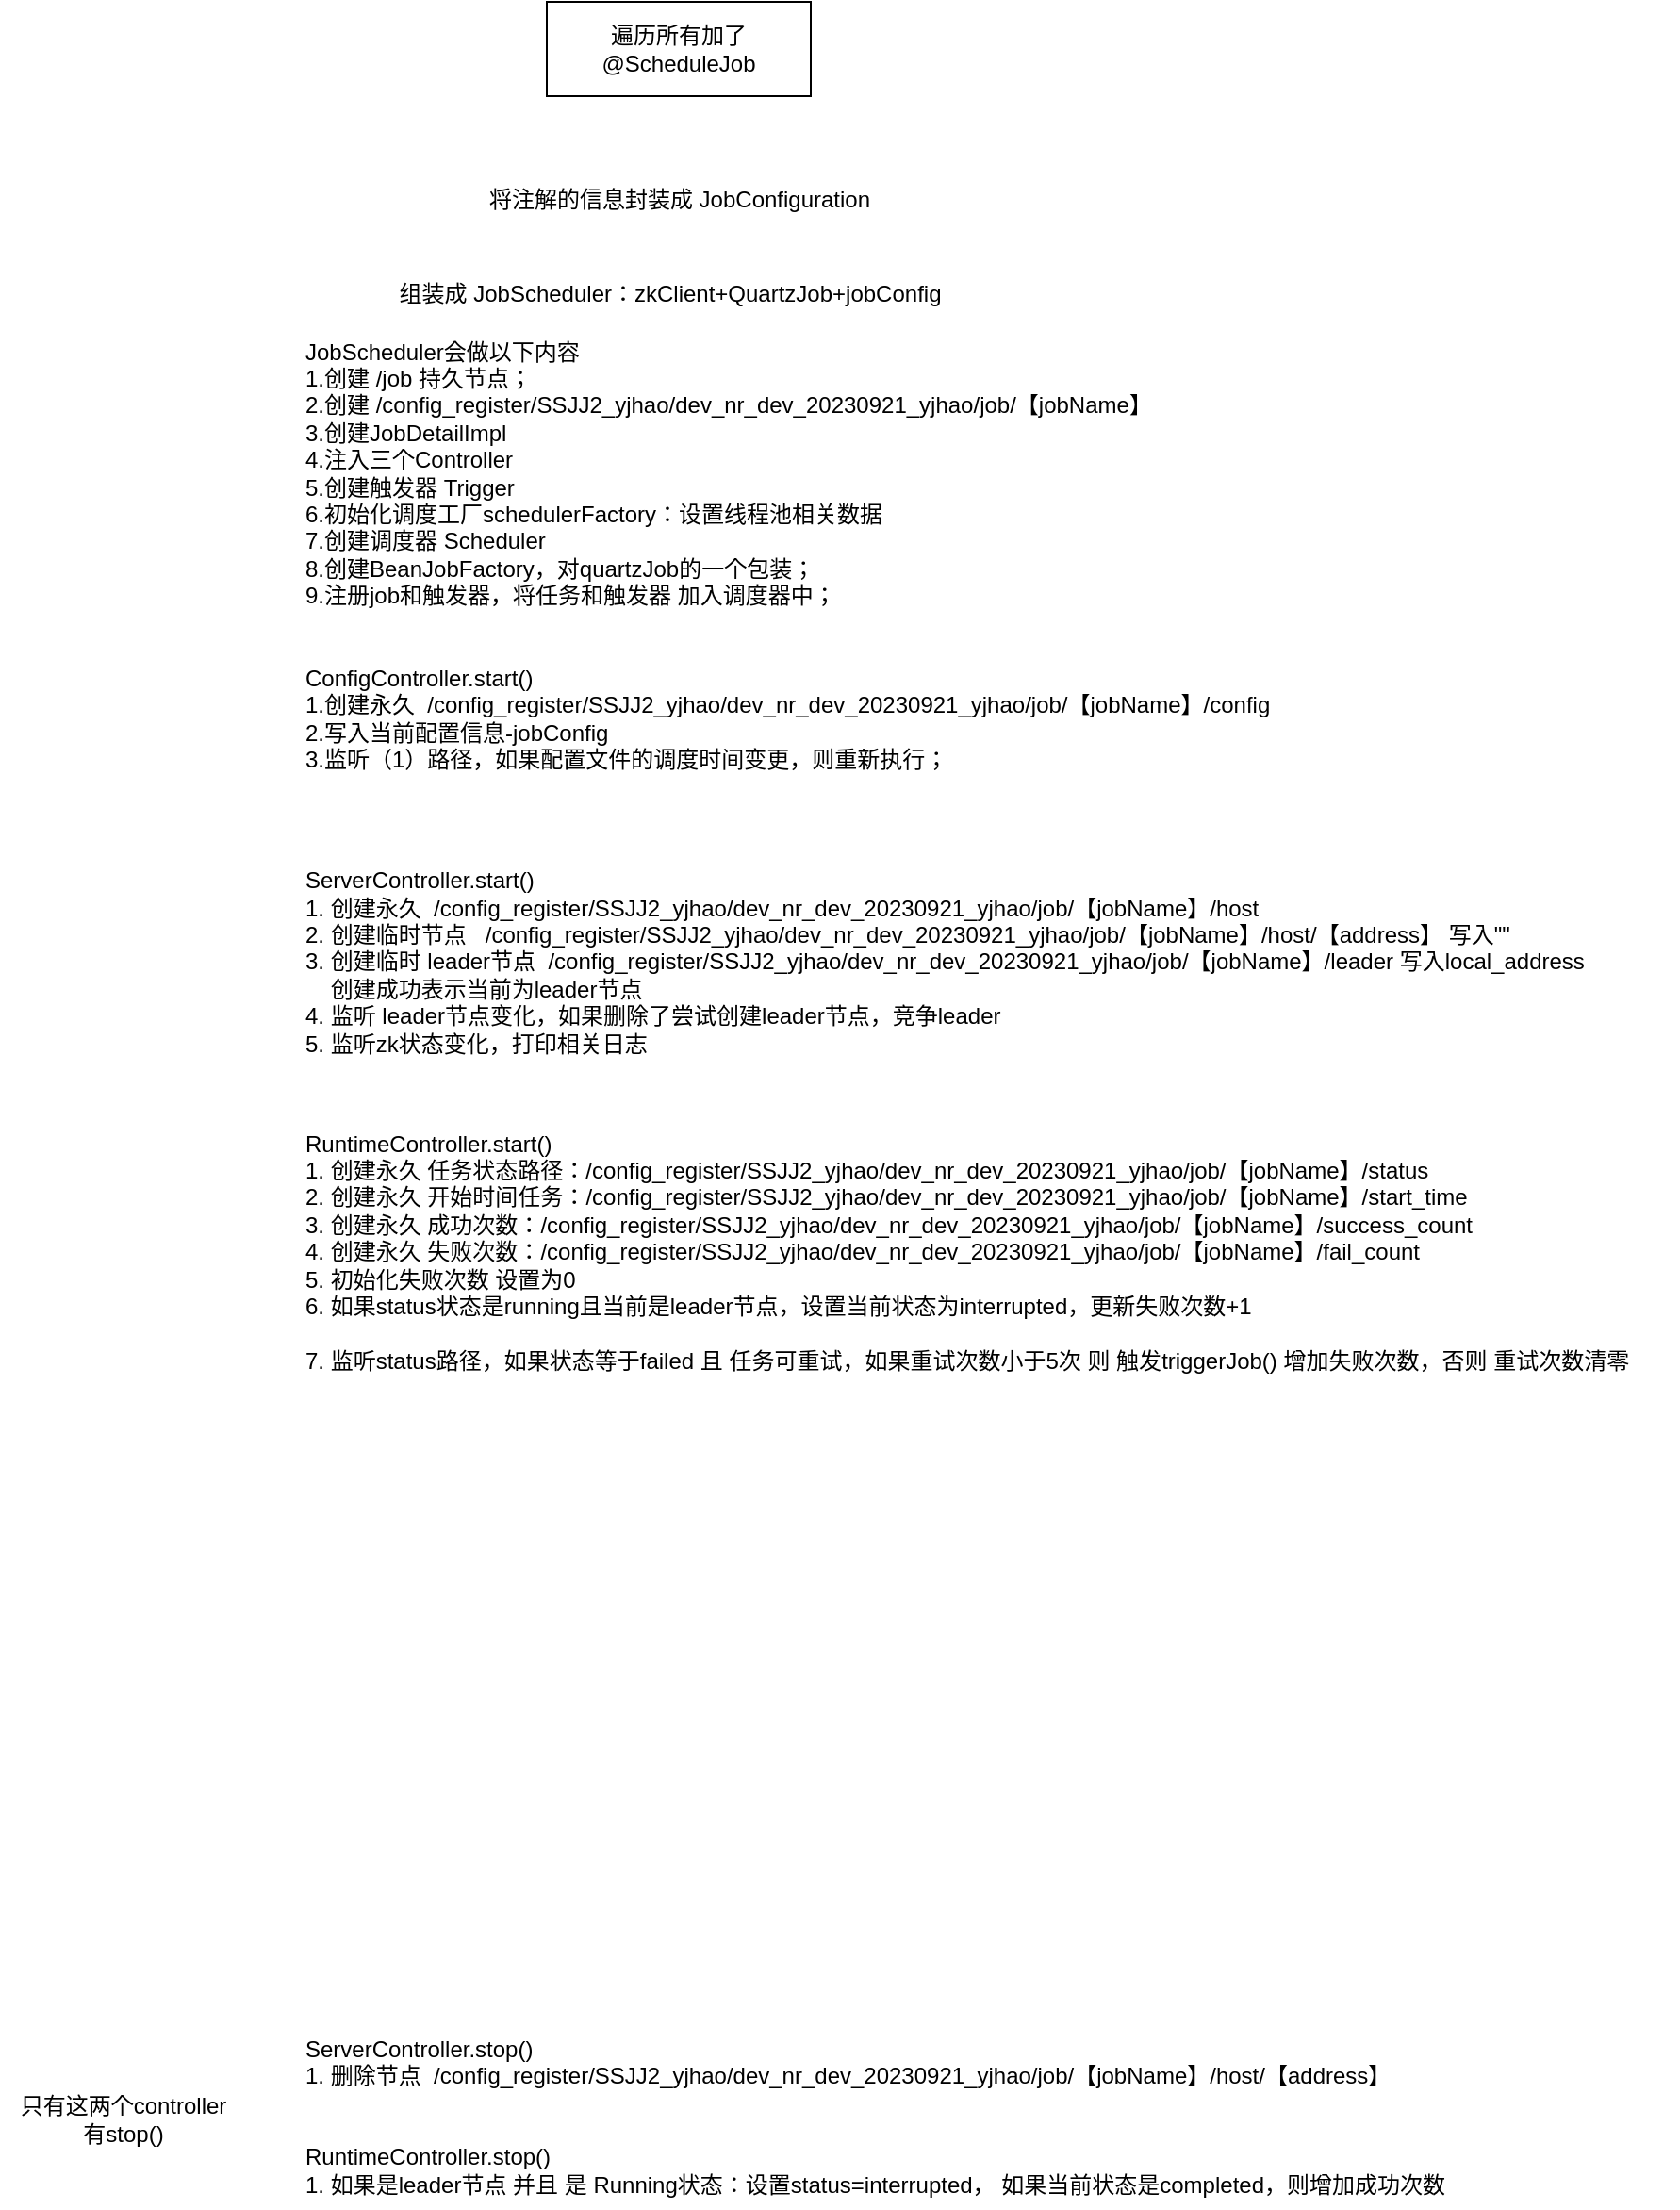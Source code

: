 <mxfile version="24.0.7" type="github">
  <diagram name="第 1 页" id="SLGTNkqRNNtPHZcDP9Wr">
    <mxGraphModel dx="1195" dy="622" grid="1" gridSize="10" guides="1" tooltips="1" connect="1" arrows="1" fold="1" page="1" pageScale="1" pageWidth="4681" pageHeight="3300" math="0" shadow="0">
      <root>
        <mxCell id="0" />
        <mxCell id="1" parent="0" />
        <mxCell id="ev34wY9_qKmPzgufzEUB-1" value="遍历所有加了&lt;div&gt;@ScheduleJob&lt;br&gt;&lt;/div&gt;" style="rounded=0;whiteSpace=wrap;html=1;" parent="1" vertex="1">
          <mxGeometry x="350" y="90" width="140" height="50" as="geometry" />
        </mxCell>
        <mxCell id="ev34wY9_qKmPzgufzEUB-2" value="将注解的信息封装成&amp;nbsp;JobConfiguration" style="text;html=1;align=center;verticalAlign=middle;resizable=0;points=[];autosize=1;strokeColor=none;fillColor=none;" parent="1" vertex="1">
          <mxGeometry x="305" y="180" width="230" height="30" as="geometry" />
        </mxCell>
        <mxCell id="ev34wY9_qKmPzgufzEUB-3" value="组装成&amp;nbsp;JobScheduler：zkClient+QuartzJob+jobConfig" style="text;html=1;align=center;verticalAlign=middle;resizable=0;points=[];autosize=1;strokeColor=none;fillColor=none;" parent="1" vertex="1">
          <mxGeometry x="260" y="230" width="310" height="30" as="geometry" />
        </mxCell>
        <mxCell id="ev34wY9_qKmPzgufzEUB-5" value="JobScheduler会做以下内容&lt;div&gt;1.创建 /job 持久节点；&lt;/div&gt;&lt;div&gt;2.创建&amp;nbsp;/config_register/SSJJ2_yjhao/dev_nr_dev_20230921_yjhao/job/【jobName】&lt;/div&gt;&lt;div&gt;3.创建JobDetailImpl&lt;/div&gt;&lt;div&gt;4.注入三个Controller&lt;/div&gt;&lt;div&gt;5.创建触发器&amp;nbsp;Trigger&lt;/div&gt;&lt;div&gt;6.初始化调度工厂schedulerFactory：设置线程池相关数据&lt;/div&gt;&lt;div&gt;7.创建调度器&amp;nbsp;Scheduler&lt;/div&gt;&lt;div&gt;8.创建BeanJobFactory，对quartzJob的一个包装；&lt;/div&gt;&lt;div&gt;9.注册job和触发器，将任务和触发器 加入调度器中；&lt;/div&gt;" style="text;html=1;align=left;verticalAlign=middle;resizable=0;points=[];autosize=1;strokeColor=none;fillColor=none;" parent="1" vertex="1">
          <mxGeometry x="220" y="260" width="470" height="160" as="geometry" />
        </mxCell>
        <mxCell id="ev34wY9_qKmPzgufzEUB-6" value="ConfigController.start()&lt;div&gt;1.创建永久&amp;nbsp;&lt;span style=&quot;background-color: initial;&quot;&gt;&amp;nbsp;/config_register/SSJJ2_yjhao/dev_nr_dev_20230921_yjhao/job/【jobName】/config&lt;/span&gt;&lt;/div&gt;&lt;div&gt;&lt;span style=&quot;background-color: initial;&quot;&gt;2.写入当前配置信息-jobConfig&lt;/span&gt;&lt;/div&gt;&lt;div&gt;&lt;span style=&quot;background-color: initial;&quot;&gt;3.监听（1）路径，如果配置文件的调度时间变更，则重新执行；&lt;/span&gt;&lt;/div&gt;" style="text;html=1;align=left;verticalAlign=middle;resizable=0;points=[];autosize=1;strokeColor=none;fillColor=none;" parent="1" vertex="1">
          <mxGeometry x="220" y="435" width="540" height="70" as="geometry" />
        </mxCell>
        <mxCell id="ev34wY9_qKmPzgufzEUB-7" value="ServerController.start()&lt;div&gt;1. 创建永久&amp;nbsp;&lt;span style=&quot;background-color: initial;&quot;&gt;&amp;nbsp;/config_register/SSJJ2_yjhao/dev_nr_dev_20230921_yjhao/job/【jobName】/host&lt;/span&gt;&lt;/div&gt;&lt;div&gt;&lt;span style=&quot;background-color: initial;&quot;&gt;2. 创建临时节点&amp;nbsp;&lt;/span&gt;&lt;span style=&quot;background-color: initial;&quot;&gt;&amp;nbsp;&lt;/span&gt;&lt;span style=&quot;background-color: initial;&quot;&gt;&amp;nbsp;/config_register/SSJJ2_yjhao/dev_nr_dev_20230921_yjhao/job/【jobName】/host/【address】 写入&quot;&quot;&lt;/span&gt;&lt;span style=&quot;background-color: initial;&quot;&gt;&lt;br&gt;&lt;/span&gt;&lt;/div&gt;&lt;div&gt;&lt;span style=&quot;background-color: initial;&quot;&gt;3. 创建临时 leader节点&amp;nbsp;&lt;/span&gt;&lt;span style=&quot;background-color: initial;&quot;&gt;&amp;nbsp;/config_register/SSJJ2_yjhao/dev_nr_dev_20230921_yjhao/job/【jobName】/&lt;/span&gt;leader&amp;nbsp;&lt;span style=&quot;background-color: initial;&quot;&gt;写入&lt;/span&gt;&lt;span style=&quot;background-color: initial;&quot;&gt;local_address&lt;/span&gt;&lt;/div&gt;&lt;div&gt;&lt;span style=&quot;background-color: initial;&quot;&gt;&amp;nbsp; &amp;nbsp; 创建成功表示当前为leader节点&lt;/span&gt;&lt;/div&gt;&lt;div&gt;&lt;span style=&quot;background-color: initial;&quot;&gt;4. 监听 leader节点变化，如果删除了尝试创建leader节点，竞争leader&lt;/span&gt;&lt;/div&gt;&lt;div&gt;&lt;span style=&quot;background-color: initial;&quot;&gt;5. 监听zk状态变化，打印相关日志&lt;/span&gt;&lt;/div&gt;&lt;div&gt;&lt;span style=&quot;background-color: initial;&quot;&gt;&lt;br&gt;&lt;/span&gt;&lt;/div&gt;&lt;div&gt;&lt;span style=&quot;background-color: initial;&quot;&gt;&lt;br&gt;&lt;/span&gt;&lt;/div&gt;&lt;div&gt;&lt;span style=&quot;background-color: initial;&quot;&gt;&lt;br&gt;&lt;/span&gt;&lt;/div&gt;&lt;div&gt;&lt;br&gt;&lt;/div&gt;&lt;div&gt;&lt;span style=&quot;background-color: initial;&quot;&gt;&lt;br&gt;&lt;/span&gt;&lt;/div&gt;" style="text;html=1;align=left;verticalAlign=middle;resizable=0;points=[];autosize=1;strokeColor=none;fillColor=none;" parent="1" vertex="1">
          <mxGeometry x="220" y="540" width="700" height="190" as="geometry" />
        </mxCell>
        <mxCell id="vQPJKM96OHTSwmyTBU9X-1" value="RuntimeController.start()&lt;div&gt;1. 创建永久 任务状态路径：/config_register/SSJJ2_yjhao/dev_nr_dev_20230921_yjhao/job/【jobName】/status&lt;/div&gt;&lt;div&gt;2. 创建永久 开始时间任务：&lt;span style=&quot;background-color: initial;&quot;&gt;/config_register/SSJJ2_yjhao/dev_nr_dev_20230921_yjhao/job/【jobName】/&lt;/span&gt;&lt;span style=&quot;background-color: initial;&quot;&gt;start_time&lt;/span&gt;&lt;/div&gt;&lt;div&gt;&lt;span style=&quot;background-color: initial;&quot;&gt;3. 创建永久 成功次数：&lt;/span&gt;&lt;span style=&quot;background-color: initial;&quot;&gt;/config_register/SSJJ2_yjhao/dev_nr_dev_20230921_yjhao/job/【jobName】/&lt;/span&gt;&lt;span style=&quot;background-color: initial;&quot;&gt;success_count&lt;/span&gt;&lt;/div&gt;&lt;div&gt;&lt;span style=&quot;background-color: initial;&quot;&gt;4. 创建永久 失败次数：&lt;/span&gt;&lt;span style=&quot;background-color: initial;&quot;&gt;/config_register/SSJJ2_yjhao/dev_nr_dev_20230921_yjhao/job/【jobName】/&lt;/span&gt;&lt;span style=&quot;background-color: initial;&quot;&gt;fail_count&lt;/span&gt;&lt;/div&gt;&lt;div&gt;&lt;span style=&quot;background-color: initial;&quot;&gt;5. 初始化失败次数 设置为0&lt;/span&gt;&lt;/div&gt;&lt;div&gt;&lt;span style=&quot;background-color: initial;&quot;&gt;6. 如果status状态是running且当前是leader节点，设置当前状态为&lt;/span&gt;&lt;span style=&quot;background-color: initial;&quot;&gt;interrupted，更新失败次数+1&lt;/span&gt;&lt;/div&gt;&lt;div&gt;&lt;span style=&quot;background-color: initial;&quot;&gt;&lt;br&gt;&lt;/span&gt;&lt;/div&gt;&lt;div&gt;&lt;span style=&quot;background-color: initial;&quot;&gt;7. 监听status路径，如果状态等于&lt;/span&gt;&lt;span style=&quot;background-color: initial;&quot;&gt;failed 且 任务可重试，如果重试次数小于5次 则 触发&lt;/span&gt;&lt;span style=&quot;background-color: initial;&quot;&gt;triggerJob() 增加失败次数，否则 重试次数清零&lt;/span&gt;&lt;/div&gt;&lt;div&gt;&lt;span style=&quot;background-color: initial;&quot;&gt;&amp;nbsp;&lt;/span&gt;&lt;/div&gt;" style="text;html=1;align=left;verticalAlign=middle;resizable=0;points=[];autosize=1;strokeColor=none;fillColor=none;" vertex="1" parent="1">
          <mxGeometry x="220" y="680" width="730" height="160" as="geometry" />
        </mxCell>
        <mxCell id="vQPJKM96OHTSwmyTBU9X-2" value="ServerController.stop()&lt;div&gt;1. 删除节点&amp;nbsp;&lt;span style=&quot;background-color: initial;&quot;&gt;&amp;nbsp;/config_register/SSJJ2_yjhao/dev_nr_dev_20230921_yjhao/job/【jobName】/host/【address】&lt;/span&gt;&lt;/div&gt;&lt;div&gt;&lt;br&gt;&lt;/div&gt;" style="text;html=1;align=left;verticalAlign=middle;resizable=0;points=[];autosize=1;strokeColor=none;fillColor=none;" vertex="1" parent="1">
          <mxGeometry x="220" y="1160" width="600" height="60" as="geometry" />
        </mxCell>
        <mxCell id="vQPJKM96OHTSwmyTBU9X-3" value="RuntimeController.stop()&lt;div&gt;1. 如果是leader节点 并且 是 Running状态：设置status=interrupted， 如果当前状态是completed，则增加成功次数&lt;/div&gt;" style="text;html=1;align=left;verticalAlign=middle;resizable=0;points=[];autosize=1;strokeColor=none;fillColor=none;" vertex="1" parent="1">
          <mxGeometry x="220" y="1220" width="630" height="40" as="geometry" />
        </mxCell>
        <mxCell id="vQPJKM96OHTSwmyTBU9X-4" value="只有这两个controller&lt;div&gt;有stop()&lt;/div&gt;" style="text;html=1;align=center;verticalAlign=middle;resizable=0;points=[];autosize=1;strokeColor=none;fillColor=none;" vertex="1" parent="1">
          <mxGeometry x="60" y="1193" width="130" height="40" as="geometry" />
        </mxCell>
      </root>
    </mxGraphModel>
  </diagram>
</mxfile>
